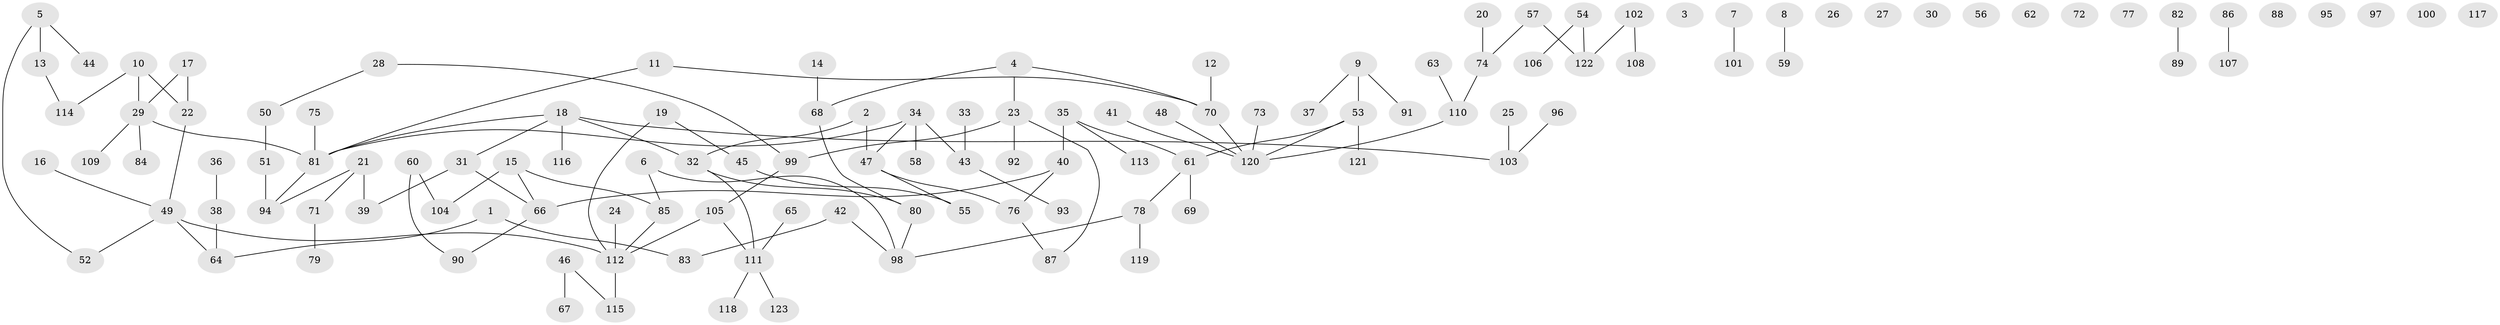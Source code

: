 // coarse degree distribution, {3: 0.15, 6: 0.05, 11: 0.05, 1: 0.55, 2: 0.05, 10: 0.05, 7: 0.05, 4: 0.05}
// Generated by graph-tools (version 1.1) at 2025/35/03/04/25 23:35:50]
// undirected, 123 vertices, 122 edges
graph export_dot {
  node [color=gray90,style=filled];
  1;
  2;
  3;
  4;
  5;
  6;
  7;
  8;
  9;
  10;
  11;
  12;
  13;
  14;
  15;
  16;
  17;
  18;
  19;
  20;
  21;
  22;
  23;
  24;
  25;
  26;
  27;
  28;
  29;
  30;
  31;
  32;
  33;
  34;
  35;
  36;
  37;
  38;
  39;
  40;
  41;
  42;
  43;
  44;
  45;
  46;
  47;
  48;
  49;
  50;
  51;
  52;
  53;
  54;
  55;
  56;
  57;
  58;
  59;
  60;
  61;
  62;
  63;
  64;
  65;
  66;
  67;
  68;
  69;
  70;
  71;
  72;
  73;
  74;
  75;
  76;
  77;
  78;
  79;
  80;
  81;
  82;
  83;
  84;
  85;
  86;
  87;
  88;
  89;
  90;
  91;
  92;
  93;
  94;
  95;
  96;
  97;
  98;
  99;
  100;
  101;
  102;
  103;
  104;
  105;
  106;
  107;
  108;
  109;
  110;
  111;
  112;
  113;
  114;
  115;
  116;
  117;
  118;
  119;
  120;
  121;
  122;
  123;
  1 -- 64;
  1 -- 83;
  2 -- 32;
  2 -- 47;
  4 -- 23;
  4 -- 68;
  4 -- 70;
  5 -- 13;
  5 -- 44;
  5 -- 52;
  6 -- 85;
  6 -- 98;
  7 -- 101;
  8 -- 59;
  9 -- 37;
  9 -- 53;
  9 -- 91;
  10 -- 22;
  10 -- 29;
  10 -- 114;
  11 -- 70;
  11 -- 81;
  12 -- 70;
  13 -- 114;
  14 -- 68;
  15 -- 66;
  15 -- 85;
  15 -- 104;
  16 -- 49;
  17 -- 22;
  17 -- 29;
  18 -- 31;
  18 -- 32;
  18 -- 81;
  18 -- 103;
  18 -- 116;
  19 -- 45;
  19 -- 112;
  20 -- 74;
  21 -- 39;
  21 -- 71;
  21 -- 94;
  22 -- 49;
  23 -- 87;
  23 -- 92;
  23 -- 99;
  24 -- 112;
  25 -- 103;
  28 -- 50;
  28 -- 99;
  29 -- 81;
  29 -- 84;
  29 -- 109;
  31 -- 39;
  31 -- 66;
  32 -- 80;
  32 -- 111;
  33 -- 43;
  34 -- 43;
  34 -- 47;
  34 -- 58;
  34 -- 81;
  35 -- 40;
  35 -- 61;
  35 -- 113;
  36 -- 38;
  38 -- 64;
  40 -- 66;
  40 -- 76;
  41 -- 120;
  42 -- 83;
  42 -- 98;
  43 -- 93;
  45 -- 55;
  46 -- 67;
  46 -- 115;
  47 -- 55;
  47 -- 76;
  48 -- 120;
  49 -- 52;
  49 -- 64;
  49 -- 112;
  50 -- 51;
  51 -- 94;
  53 -- 61;
  53 -- 120;
  53 -- 121;
  54 -- 106;
  54 -- 122;
  57 -- 74;
  57 -- 122;
  60 -- 90;
  60 -- 104;
  61 -- 69;
  61 -- 78;
  63 -- 110;
  65 -- 111;
  66 -- 90;
  68 -- 80;
  70 -- 120;
  71 -- 79;
  73 -- 120;
  74 -- 110;
  75 -- 81;
  76 -- 87;
  78 -- 98;
  78 -- 119;
  80 -- 98;
  81 -- 94;
  82 -- 89;
  85 -- 112;
  86 -- 107;
  96 -- 103;
  99 -- 105;
  102 -- 108;
  102 -- 122;
  105 -- 111;
  105 -- 112;
  110 -- 120;
  111 -- 118;
  111 -- 123;
  112 -- 115;
}
